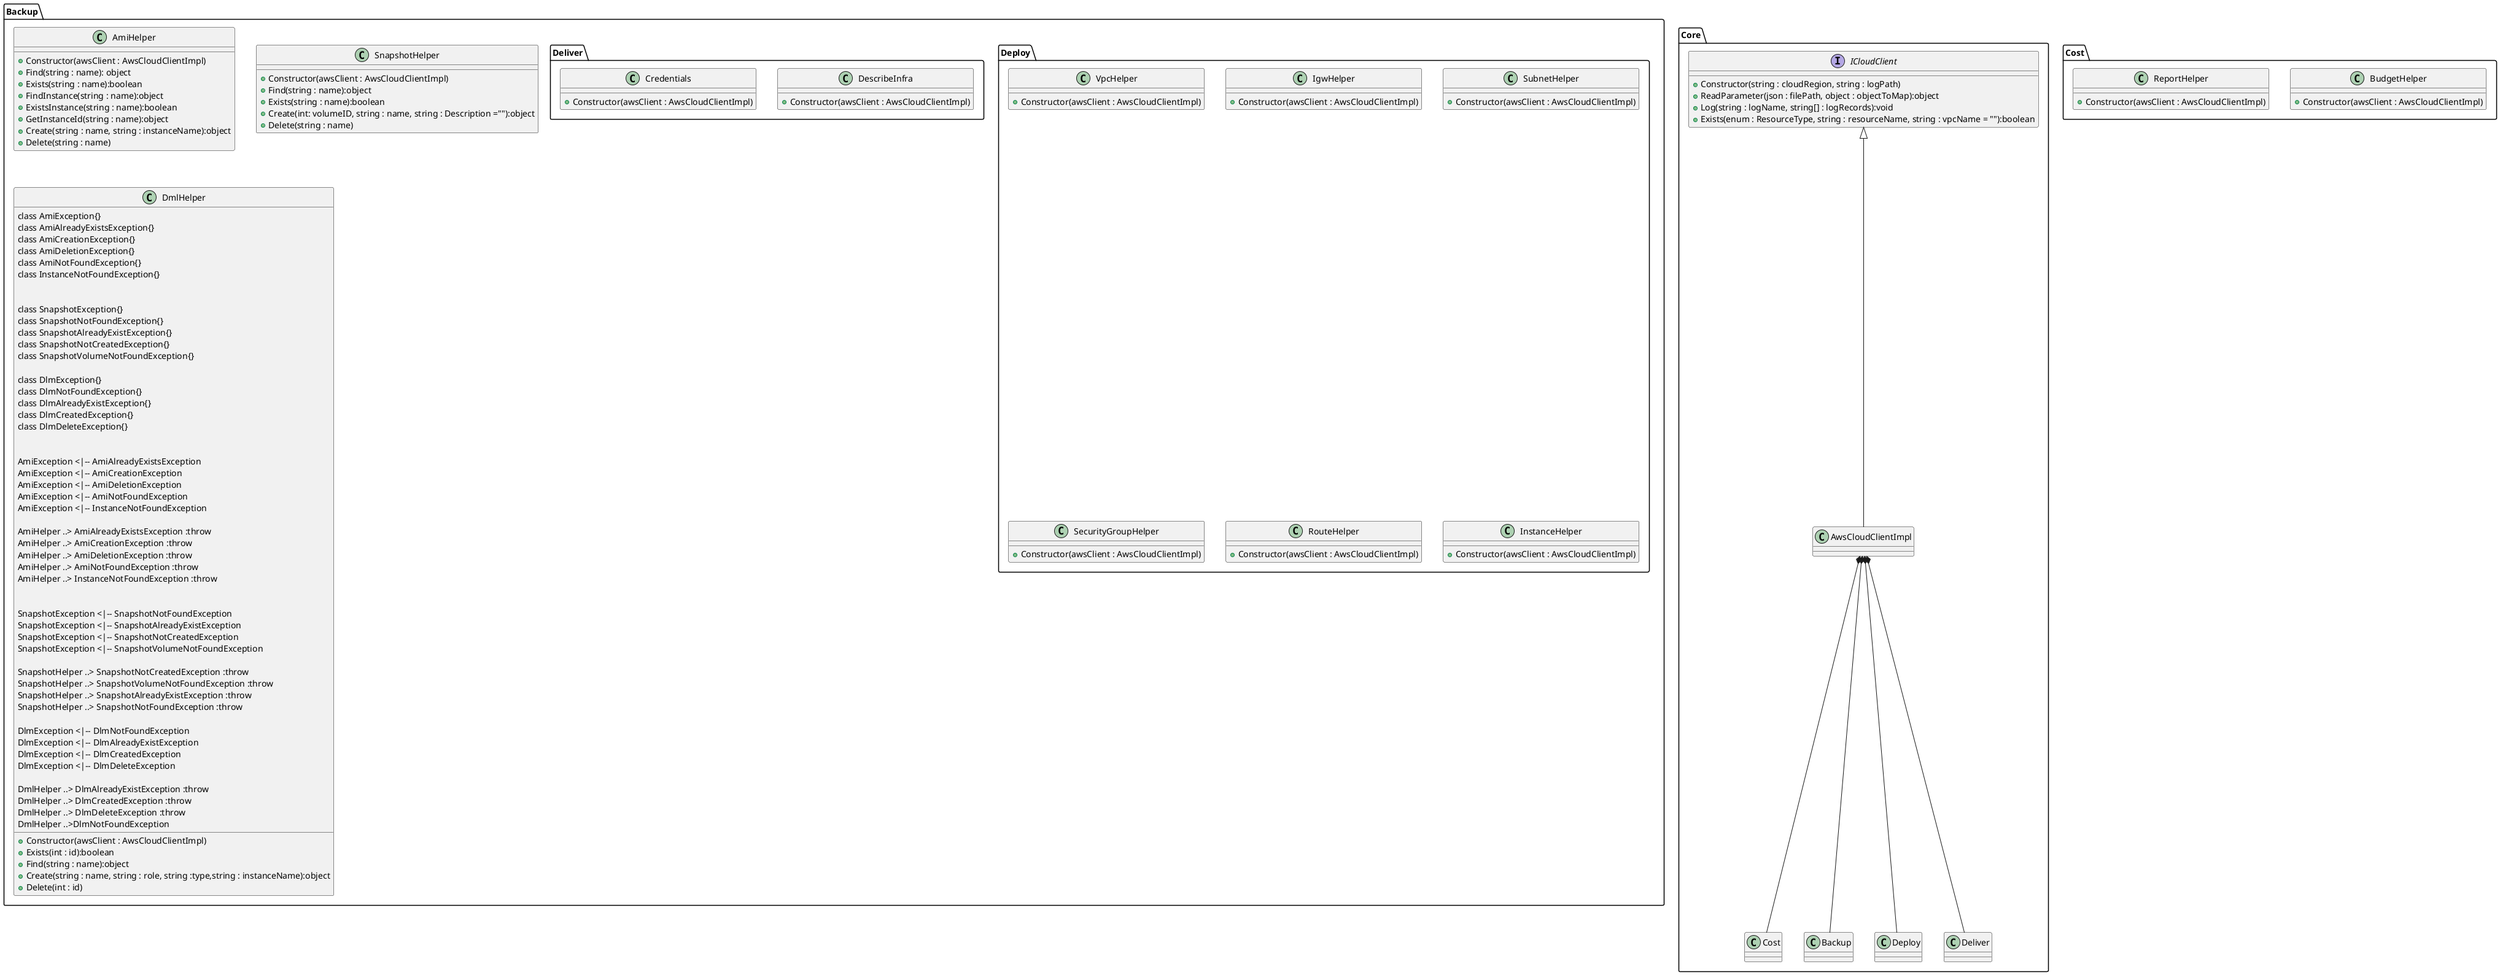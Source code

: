 @startuml
'https://plantuml.com/class-diagram

package "Core"{

    'classes and interfaces
    interface ICloudClient{
        +Constructor(string : cloudRegion, string : logPath)
        +ReadParameter(json : filePath, object : objectToMap):object
        +Log(string : logName, string[] : logRecords):void
        +Exists(enum : ResourceType, string : resourceName, string : vpcName = ""):boolean
    }

    class AwsCloudClientImpl

    'relations
    ICloudClient <|-- AwsCloudClientImpl
    AwsCloudClientImpl *-- Cost
    AwsCloudClientImpl *-- Backup
    AwsCloudClientImpl *-- Deploy
    AwsCloudClientImpl *-- Deliver
}

package "Cost"{
    'classes and interfaces
    class BudgetHelper{
        +Constructor(awsClient : AwsCloudClientImpl)
    }

    class ReportHelper{
        +Constructor(awsClient : AwsCloudClientImpl)
    }

    'relations
}

package "Backup"{
    'classes and interfaces
    class AmiHelper{
        +Constructor(awsClient : AwsCloudClientImpl)
        +Find(string : name): object
        +Exists(string : name):boolean
        +FindInstance(string : name):object
        +ExistsInstance(string : name):boolean
        +GetInstanceId(string : name):object
        +Create(string : name, string : instanceName):object
        +Delete(string : name)
    }

    class SnapshotHelper{
        +Constructor(awsClient : AwsCloudClientImpl)
        +Find(string : name):object
        +Exists(string : name):boolean
        +Create(int: volumeID, string : name, string : Description =""):object
        +Delete(string : name)
    }
    
    class DmlHelper{
        +Constructor(awsClient : AwsCloudClientImpl)
        +Exists(int : id):boolean
        +Find(string : name):object
        +Create(string : name, string : role, string :type,string : instanceName):object
        +Delete(int : id)

    class AmiException{}
    class AmiAlreadyExistsException{}
    class AmiCreationException{}
    class AmiDeletionException{}
    class AmiNotFoundException{}
    class InstanceNotFoundException{}


    class SnapshotException{}
    class SnapshotNotFoundException{}
    class SnapshotAlreadyExistException{}
    class SnapshotNotCreatedException{}
    class SnapshotVolumeNotFoundException{}

    class DlmException{}
    class DlmNotFoundException{}
    class DlmAlreadyExistException{}
    class DlmCreatedException{}
    class DlmDeleteException{}

    'relations

    AmiException <|-- AmiAlreadyExistsException
    AmiException <|-- AmiCreationException
    AmiException <|-- AmiDeletionException
    AmiException <|-- AmiNotFoundException
    AmiException <|-- InstanceNotFoundException

    AmiHelper ..> AmiAlreadyExistsException :throw
    AmiHelper ..> AmiCreationException :throw
    AmiHelper ..> AmiDeletionException :throw
    AmiHelper ..> AmiNotFoundException :throw
    AmiHelper ..> InstanceNotFoundException :throw


    SnapshotException <|-- SnapshotNotFoundException
    SnapshotException <|-- SnapshotAlreadyExistException
    SnapshotException <|-- SnapshotNotCreatedException
    SnapshotException <|-- SnapshotVolumeNotFoundException

    SnapshotHelper ..> SnapshotNotCreatedException :throw
    SnapshotHelper ..> SnapshotVolumeNotFoundException :throw
    SnapshotHelper ..> SnapshotAlreadyExistException :throw
    SnapshotHelper ..> SnapshotNotFoundException :throw

    DlmException <|-- DlmNotFoundException
    DlmException <|-- DlmAlreadyExistException
    DlmException <|-- DlmCreatedException
    DlmException <|-- DlmDeleteException

    DmlHelper ..> DlmAlreadyExistException :throw
    DmlHelper ..> DlmCreatedException :throw
    DmlHelper ..> DlmDeleteException :throw
    DmlHelper ..>DlmNotFoundException



}


package "Deploy"{
    'classes and interfaces
    class VpcHelper{
        +Constructor(awsClient : AwsCloudClientImpl)
    }

    class IgwHelper{
        +Constructor(awsClient : AwsCloudClientImpl)
    }

    class SubnetHelper{
        +Constructor(awsClient : AwsCloudClientImpl)
    }

    class SecurityGroupHelper{
        +Constructor(awsClient : AwsCloudClientImpl)
    }

    class RouteHelper{
        +Constructor(awsClient : AwsCloudClientImpl)
    }

    class InstanceHelper{
        +Constructor(awsClient : AwsCloudClientImpl)
    }

    'relations
}

package "Deliver"{
    'classes and interfaces
    class DescribeInfra{
        +Constructor(awsClient : AwsCloudClientImpl)

    }

    class Credentials{
        +Constructor(awsClient : AwsCloudClientImpl)
    }
}

@enduml